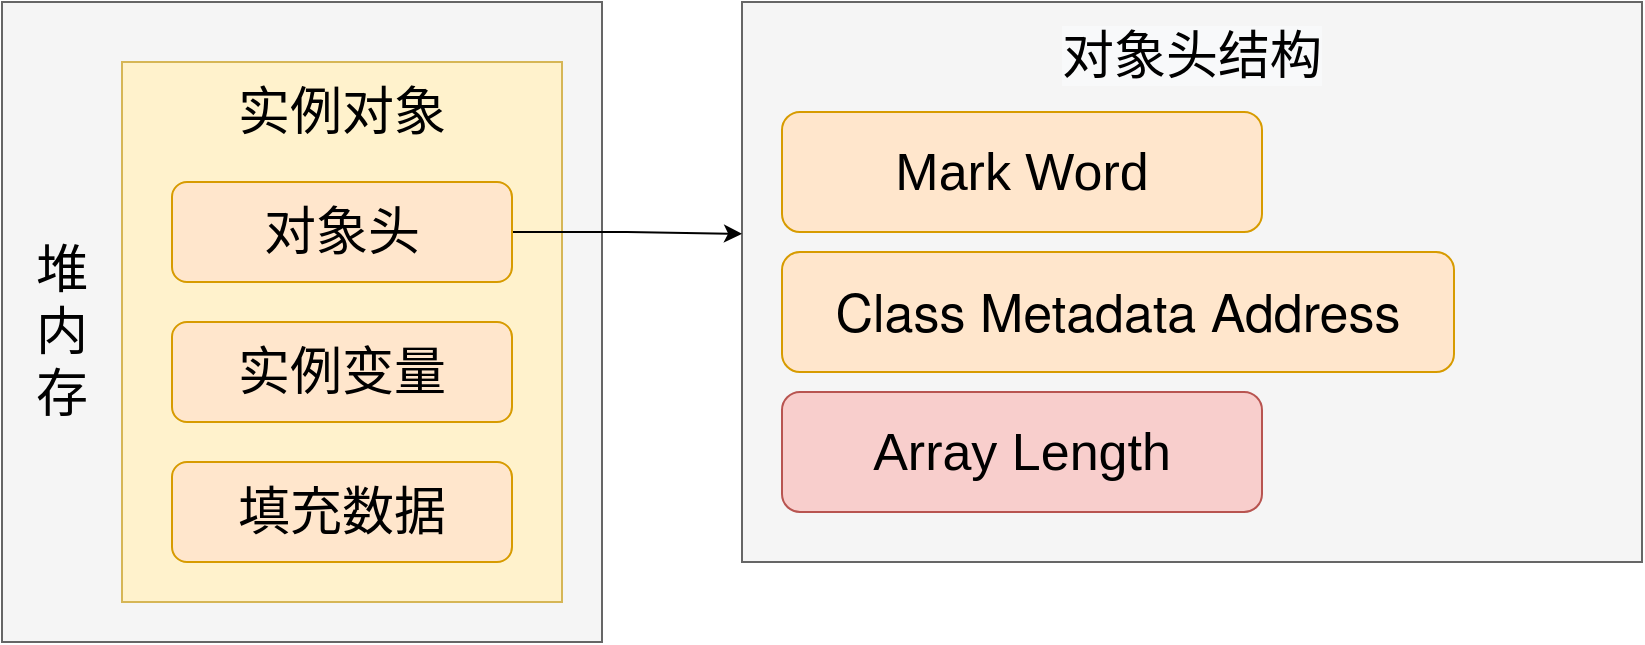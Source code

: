 <mxfile version="14.1.8" type="device"><diagram id="Yvw2Os1DGaxGckN_4Ef8" name="第 1 页"><mxGraphModel dx="1024" dy="592" grid="1" gridSize="10" guides="1" tooltips="1" connect="1" arrows="1" fold="1" page="1" pageScale="1" pageWidth="827" pageHeight="1169" math="0" shadow="0"><root><mxCell id="0"/><mxCell id="1" parent="0"/><mxCell id="o5wxRvIOB8HkaW4Wv_Y3-13" value="" style="rounded=0;whiteSpace=wrap;html=1;labelBackgroundColor=none;fontSize=26;fontColor=#333333;fillColor=#f5f5f5;strokeColor=#666666;" parent="1" vertex="1"><mxGeometry x="420" y="210" width="450" height="280" as="geometry"/></mxCell><mxCell id="o5wxRvIOB8HkaW4Wv_Y3-1" value="" style="rounded=0;whiteSpace=wrap;html=1;fillColor=#f5f5f5;strokeColor=#666666;fontColor=#333333;" parent="1" vertex="1"><mxGeometry x="50" y="210" width="300" height="320" as="geometry"/></mxCell><mxCell id="o5wxRvIOB8HkaW4Wv_Y3-2" value="" style="rounded=0;whiteSpace=wrap;html=1;fillColor=#fff2cc;strokeColor=#d6b656;" parent="1" vertex="1"><mxGeometry x="110" y="240" width="220" height="270" as="geometry"/></mxCell><mxCell id="o5wxRvIOB8HkaW4Wv_Y3-9" value="" style="edgeStyle=orthogonalEdgeStyle;rounded=0;orthogonalLoop=1;jettySize=auto;html=1;fontSize=26;entryX=0;entryY=0.414;entryDx=0;entryDy=0;entryPerimeter=0;" parent="1" source="o5wxRvIOB8HkaW4Wv_Y3-3" target="o5wxRvIOB8HkaW4Wv_Y3-13" edge="1"><mxGeometry relative="1" as="geometry"><mxPoint x="380" y="360" as="targetPoint"/></mxGeometry></mxCell><mxCell id="o5wxRvIOB8HkaW4Wv_Y3-3" value="&lt;font style=&quot;font-size: 26px;&quot;&gt;对象头&lt;/font&gt;" style="rounded=1;whiteSpace=wrap;html=1;fontSize=26;fillColor=#ffe6cc;strokeColor=#d79b00;" parent="1" vertex="1"><mxGeometry x="135" y="300" width="170" height="50" as="geometry"/></mxCell><mxCell id="o5wxRvIOB8HkaW4Wv_Y3-4" value="&lt;font style=&quot;font-size: 26px&quot;&gt;实例变量&lt;/font&gt;" style="rounded=1;whiteSpace=wrap;html=1;fontSize=26;fillColor=#ffe6cc;strokeColor=#d79b00;" parent="1" vertex="1"><mxGeometry x="135" y="370" width="170" height="50" as="geometry"/></mxCell><mxCell id="o5wxRvIOB8HkaW4Wv_Y3-5" value="&lt;font style=&quot;font-size: 26px&quot;&gt;填充数据&lt;/font&gt;" style="rounded=1;whiteSpace=wrap;html=1;fontSize=26;fillColor=#ffe6cc;strokeColor=#d79b00;" parent="1" vertex="1"><mxGeometry x="135" y="440" width="170" height="50" as="geometry"/></mxCell><mxCell id="o5wxRvIOB8HkaW4Wv_Y3-6" value="实例对象" style="text;html=1;strokeColor=none;fillColor=none;align=center;verticalAlign=middle;whiteSpace=wrap;rounded=0;fontSize=26;" parent="1" vertex="1"><mxGeometry x="155" y="250" width="130" height="30" as="geometry"/></mxCell><mxCell id="o5wxRvIOB8HkaW4Wv_Y3-7" value="堆内存" style="text;html=1;strokeColor=none;fillColor=none;align=center;verticalAlign=middle;whiteSpace=wrap;rounded=0;fontSize=26;" parent="1" vertex="1"><mxGeometry x="60" y="365" width="40" height="20" as="geometry"/></mxCell><mxCell id="o5wxRvIOB8HkaW4Wv_Y3-8" value="Mark Word" style="whiteSpace=wrap;html=1;rounded=1;fontSize=26;strokeColor=#d79b00;fillColor=#ffe6cc;" parent="1" vertex="1"><mxGeometry x="440" y="265" width="240" height="60" as="geometry"/></mxCell><mxCell id="o5wxRvIOB8HkaW4Wv_Y3-10" value="&lt;span style=&quot;font-family: &amp;quot;helvetica neue&amp;quot;, helvetica, arial, sans-serif; font-size: 26px; text-align: left;&quot;&gt;Class Metadata Address&lt;/span&gt;" style="rounded=1;whiteSpace=wrap;html=1;fontSize=26;labelBackgroundColor=none;fillColor=#ffe6cc;strokeColor=#d79b00;" parent="1" vertex="1"><mxGeometry x="440" y="335" width="336" height="60" as="geometry"/></mxCell><mxCell id="o5wxRvIOB8HkaW4Wv_Y3-12" value="Array Length" style="rounded=1;whiteSpace=wrap;html=1;labelBackgroundColor=none;fontSize=26;fillColor=#f8cecc;strokeColor=#b85450;" parent="1" vertex="1"><mxGeometry x="440" y="405" width="240" height="60" as="geometry"/></mxCell><mxCell id="o5wxRvIOB8HkaW4Wv_Y3-14" value="&lt;span style=&quot;color: rgb(0, 0, 0); font-family: helvetica; font-size: 26px; font-style: normal; font-weight: 400; letter-spacing: normal; text-indent: 0px; text-transform: none; word-spacing: 0px; background-color: rgb(248, 249, 250); display: inline; float: none;&quot;&gt;对象头结构&lt;/span&gt;" style="text;whiteSpace=wrap;html=1;fontSize=26;fontColor=#000000;align=center;" parent="1" vertex="1"><mxGeometry x="555" y="215" width="180" height="50" as="geometry"/></mxCell></root></mxGraphModel></diagram></mxfile>